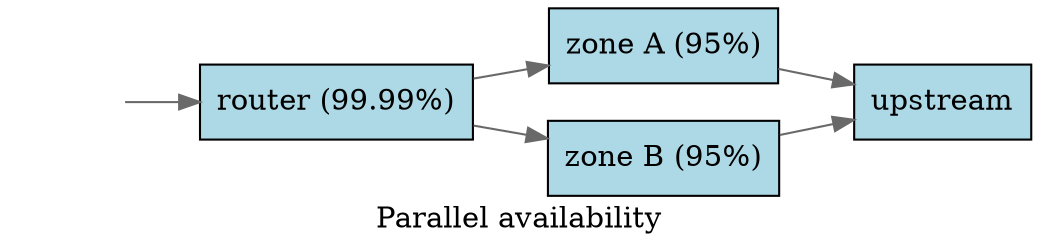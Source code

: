 // Generate with command:
// $ dot -Tpdf -O parallel.dot

digraph serial {
    rankdir="LR";
    label="Parallel availability";
    node [style=filled, fillcolor=lightblue, shape=rect];
    edge [color=dimgrey];

    client [style=invis];
    router [label="router (99.99%)"];
    zoneA [label="zone A (95%)"];
    zoneB [label="zone B (95%)"];
    upstream [label="upstream"];

    client -> router;
    router -> zoneA;
    router -> zoneB;
    zoneA -> upstream;
    zoneB -> upstream;
}
